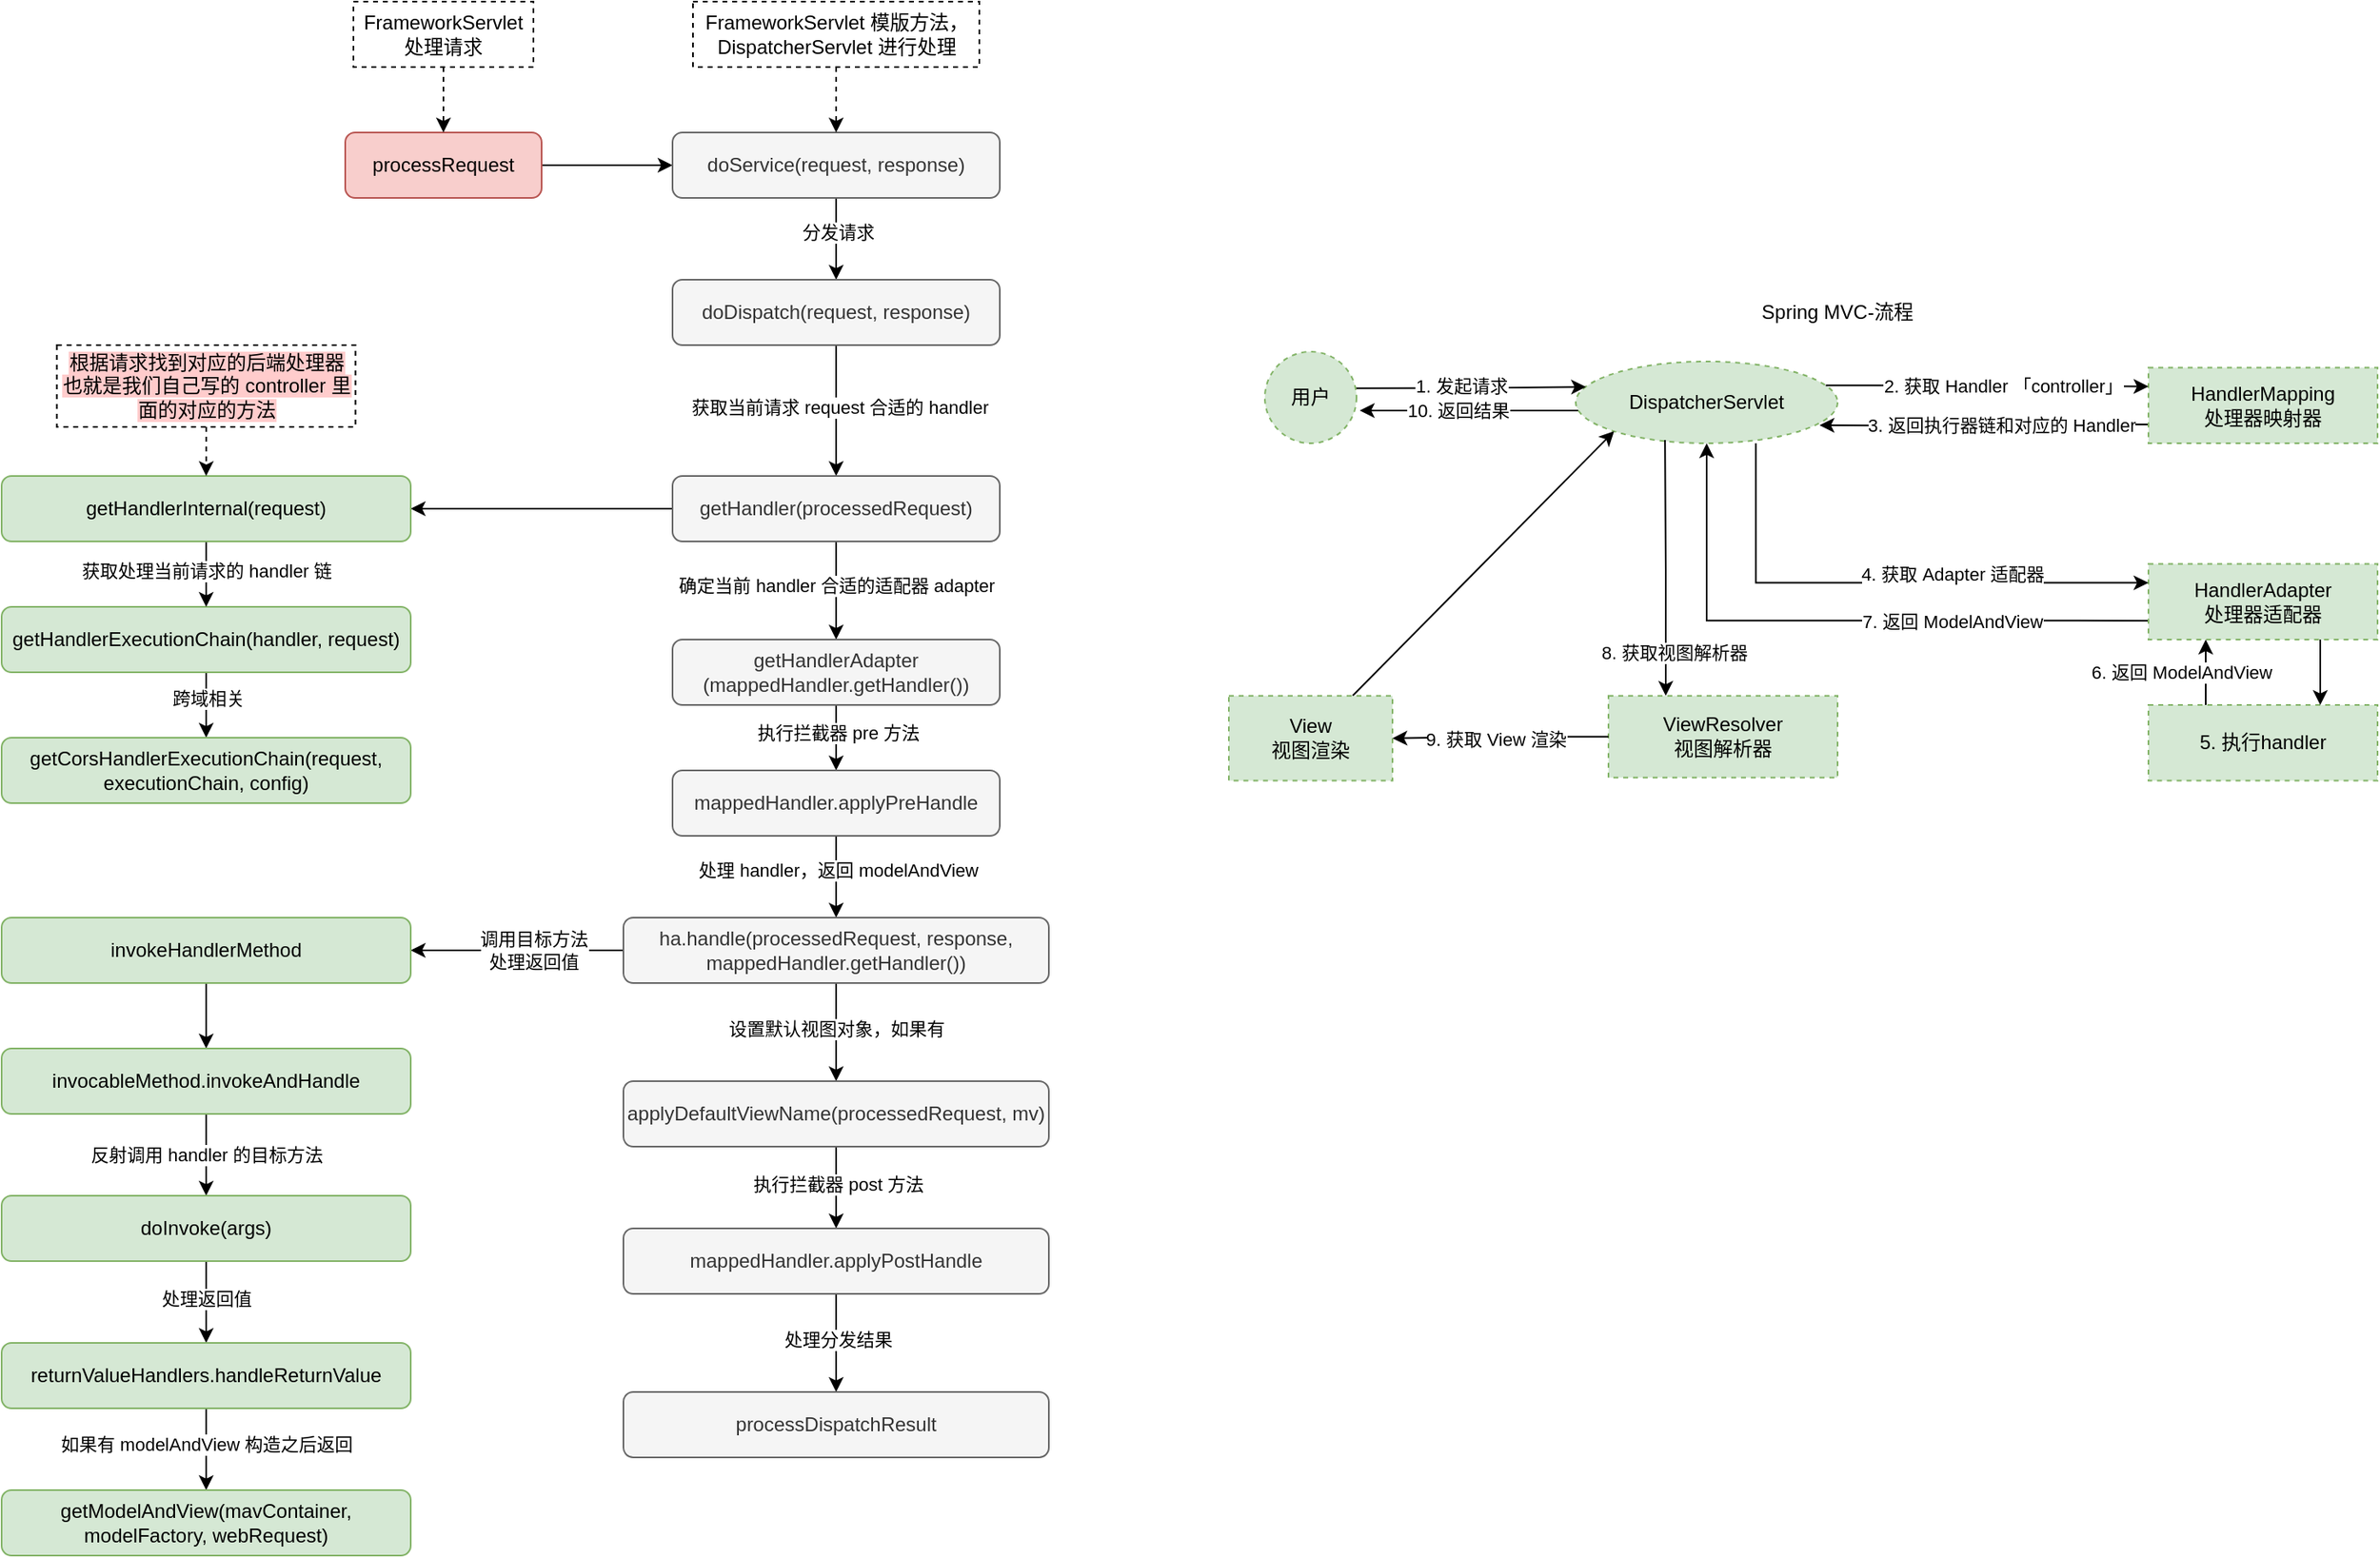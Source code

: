 <mxfile version="14.1.8" type="github">
  <diagram id="E3I8wUDPVk-HWKV04K93" name="第 1 页">
    <mxGraphModel dx="946" dy="592" grid="1" gridSize="10" guides="1" tooltips="1" connect="1" arrows="1" fold="1" page="1" pageScale="1" pageWidth="3300" pageHeight="2339" math="0" shadow="0">
      <root>
        <mxCell id="0" />
        <mxCell id="1" parent="0" />
        <mxCell id="GRRFxynxzcJDCFm0jAHo-5" value="" style="edgeStyle=orthogonalEdgeStyle;rounded=0;orthogonalLoop=1;jettySize=auto;html=1;" parent="1" source="GRRFxynxzcJDCFm0jAHo-1" target="GRRFxynxzcJDCFm0jAHo-4" edge="1">
          <mxGeometry relative="1" as="geometry" />
        </mxCell>
        <mxCell id="GRRFxynxzcJDCFm0jAHo-1" value="processRequest" style="rounded=1;whiteSpace=wrap;html=1;fillColor=#f8cecc;strokeColor=#b85450;" parent="1" vertex="1">
          <mxGeometry x="240" y="120" width="120" height="40" as="geometry" />
        </mxCell>
        <mxCell id="GRRFxynxzcJDCFm0jAHo-3" value="" style="edgeStyle=orthogonalEdgeStyle;rounded=0;orthogonalLoop=1;jettySize=auto;html=1;dashed=1;" parent="1" source="GRRFxynxzcJDCFm0jAHo-2" target="GRRFxynxzcJDCFm0jAHo-1" edge="1">
          <mxGeometry relative="1" as="geometry" />
        </mxCell>
        <mxCell id="GRRFxynxzcJDCFm0jAHo-2" value="FrameworkServlet 处理请求" style="text;html=1;fillColor=none;align=center;verticalAlign=middle;whiteSpace=wrap;rounded=0;strokeColor=#000000;dashed=1;" parent="1" vertex="1">
          <mxGeometry x="245" y="40" width="110" height="40" as="geometry" />
        </mxCell>
        <mxCell id="GRRFxynxzcJDCFm0jAHo-9" value="" style="edgeStyle=orthogonalEdgeStyle;rounded=0;orthogonalLoop=1;jettySize=auto;html=1;" parent="1" source="GRRFxynxzcJDCFm0jAHo-4" target="GRRFxynxzcJDCFm0jAHo-8" edge="1">
          <mxGeometry relative="1" as="geometry" />
        </mxCell>
        <mxCell id="GRRFxynxzcJDCFm0jAHo-10" value="分发请求" style="edgeLabel;html=1;align=center;verticalAlign=middle;resizable=0;points=[];" parent="GRRFxynxzcJDCFm0jAHo-9" vertex="1" connectable="0">
          <mxGeometry x="-0.183" y="1" relative="1" as="geometry">
            <mxPoint as="offset" />
          </mxGeometry>
        </mxCell>
        <mxCell id="GRRFxynxzcJDCFm0jAHo-4" value="doService(request, response)" style="rounded=1;whiteSpace=wrap;html=1;fillColor=#f5f5f5;strokeColor=#666666;fontColor=#333333;" parent="1" vertex="1">
          <mxGeometry x="440" y="120" width="200" height="40" as="geometry" />
        </mxCell>
        <mxCell id="GRRFxynxzcJDCFm0jAHo-7" value="" style="edgeStyle=orthogonalEdgeStyle;rounded=0;orthogonalLoop=1;jettySize=auto;html=1;dashed=1;" parent="1" source="GRRFxynxzcJDCFm0jAHo-6" target="GRRFxynxzcJDCFm0jAHo-4" edge="1">
          <mxGeometry relative="1" as="geometry" />
        </mxCell>
        <mxCell id="GRRFxynxzcJDCFm0jAHo-6" value="FrameworkServlet 模版方法，DispatcherServlet 进行处理" style="text;html=1;fillColor=none;align=center;verticalAlign=middle;whiteSpace=wrap;rounded=0;strokeColor=#000000;dashed=1;" parent="1" vertex="1">
          <mxGeometry x="452.5" y="40" width="175" height="40" as="geometry" />
        </mxCell>
        <mxCell id="GRRFxynxzcJDCFm0jAHo-12" value="" style="edgeStyle=orthogonalEdgeStyle;rounded=0;orthogonalLoop=1;jettySize=auto;html=1;" parent="1" source="GRRFxynxzcJDCFm0jAHo-8" target="GRRFxynxzcJDCFm0jAHo-11" edge="1">
          <mxGeometry relative="1" as="geometry" />
        </mxCell>
        <mxCell id="GRRFxynxzcJDCFm0jAHo-21" value="获取当前请求 request 合适的 handler" style="edgeLabel;html=1;align=center;verticalAlign=middle;resizable=0;points=[];" parent="GRRFxynxzcJDCFm0jAHo-12" vertex="1" connectable="0">
          <mxGeometry x="-0.05" y="2" relative="1" as="geometry">
            <mxPoint as="offset" />
          </mxGeometry>
        </mxCell>
        <mxCell id="GRRFxynxzcJDCFm0jAHo-8" value="doDispatch(request, response)" style="rounded=1;whiteSpace=wrap;html=1;fillColor=#f5f5f5;strokeColor=#666666;fontColor=#333333;" parent="1" vertex="1">
          <mxGeometry x="440" y="210" width="200" height="40" as="geometry" />
        </mxCell>
        <mxCell id="GRRFxynxzcJDCFm0jAHo-15" value="" style="edgeStyle=orthogonalEdgeStyle;rounded=0;orthogonalLoop=1;jettySize=auto;html=1;" parent="1" source="GRRFxynxzcJDCFm0jAHo-11" target="GRRFxynxzcJDCFm0jAHo-29" edge="1">
          <mxGeometry relative="1" as="geometry" />
        </mxCell>
        <mxCell id="GRRFxynxzcJDCFm0jAHo-24" value="" style="edgeStyle=orthogonalEdgeStyle;rounded=0;orthogonalLoop=1;jettySize=auto;html=1;" parent="1" source="GRRFxynxzcJDCFm0jAHo-11" target="GRRFxynxzcJDCFm0jAHo-23" edge="1">
          <mxGeometry relative="1" as="geometry" />
        </mxCell>
        <mxCell id="GRRFxynxzcJDCFm0jAHo-25" value="确定当前 handler 合适的适配器 adapter" style="edgeLabel;html=1;align=center;verticalAlign=middle;resizable=0;points=[];" parent="GRRFxynxzcJDCFm0jAHo-24" vertex="1" connectable="0">
          <mxGeometry x="-0.1" relative="1" as="geometry">
            <mxPoint as="offset" />
          </mxGeometry>
        </mxCell>
        <mxCell id="GRRFxynxzcJDCFm0jAHo-11" value="getHandler(processedRequest)" style="rounded=1;whiteSpace=wrap;html=1;fillColor=#f5f5f5;strokeColor=#666666;fontColor=#333333;" parent="1" vertex="1">
          <mxGeometry x="440" y="330" width="200" height="40" as="geometry" />
        </mxCell>
        <mxCell id="GRRFxynxzcJDCFm0jAHo-17" value="" style="edgeStyle=orthogonalEdgeStyle;rounded=0;orthogonalLoop=1;jettySize=auto;html=1;" parent="1" source="GRRFxynxzcJDCFm0jAHo-14" target="GRRFxynxzcJDCFm0jAHo-16" edge="1">
          <mxGeometry relative="1" as="geometry" />
        </mxCell>
        <mxCell id="GRRFxynxzcJDCFm0jAHo-22" value="跨域相关" style="edgeLabel;html=1;align=center;verticalAlign=middle;resizable=0;points=[];" parent="GRRFxynxzcJDCFm0jAHo-17" vertex="1" connectable="0">
          <mxGeometry x="-0.2" y="1" relative="1" as="geometry">
            <mxPoint as="offset" />
          </mxGeometry>
        </mxCell>
        <mxCell id="GRRFxynxzcJDCFm0jAHo-14" value="getHandlerExecutionChain(handler, request)" style="rounded=1;whiteSpace=wrap;html=1;fillColor=#d5e8d4;strokeColor=#82b366;" parent="1" vertex="1">
          <mxGeometry x="30" y="410" width="250" height="40" as="geometry" />
        </mxCell>
        <mxCell id="GRRFxynxzcJDCFm0jAHo-16" value="getCorsHandlerExecutionChain(request, executionChain, config)" style="rounded=1;whiteSpace=wrap;html=1;fillColor=#d5e8d4;strokeColor=#82b366;" parent="1" vertex="1">
          <mxGeometry x="30" y="490" width="250" height="40" as="geometry" />
        </mxCell>
        <mxCell id="GRRFxynxzcJDCFm0jAHo-27" value="" style="edgeStyle=orthogonalEdgeStyle;rounded=0;orthogonalLoop=1;jettySize=auto;html=1;exitX=0.5;exitY=1;exitDx=0;exitDy=0;" parent="1" source="GRRFxynxzcJDCFm0jAHo-36" target="GRRFxynxzcJDCFm0jAHo-26" edge="1">
          <mxGeometry relative="1" as="geometry">
            <mxPoint x="540" y="560" as="sourcePoint" />
          </mxGeometry>
        </mxCell>
        <mxCell id="GRRFxynxzcJDCFm0jAHo-28" value="处理 handler，返回 modelAndView" style="edgeLabel;html=1;align=center;verticalAlign=middle;resizable=0;points=[];" parent="GRRFxynxzcJDCFm0jAHo-27" vertex="1" connectable="0">
          <mxGeometry x="-0.175" y="1" relative="1" as="geometry">
            <mxPoint as="offset" />
          </mxGeometry>
        </mxCell>
        <mxCell id="GRRFxynxzcJDCFm0jAHo-37" value="" style="edgeStyle=orthogonalEdgeStyle;rounded=0;orthogonalLoop=1;jettySize=auto;html=1;" parent="1" source="GRRFxynxzcJDCFm0jAHo-23" target="GRRFxynxzcJDCFm0jAHo-36" edge="1">
          <mxGeometry relative="1" as="geometry" />
        </mxCell>
        <mxCell id="GRRFxynxzcJDCFm0jAHo-38" value="执行拦截器 pre 方法" style="edgeLabel;html=1;align=center;verticalAlign=middle;resizable=0;points=[];" parent="GRRFxynxzcJDCFm0jAHo-37" vertex="1" connectable="0">
          <mxGeometry x="-0.142" y="1" relative="1" as="geometry">
            <mxPoint as="offset" />
          </mxGeometry>
        </mxCell>
        <mxCell id="GRRFxynxzcJDCFm0jAHo-23" value="getHandlerAdapter&lt;br&gt;(mappedHandler.getHandler())" style="rounded=1;whiteSpace=wrap;html=1;fillColor=#f5f5f5;strokeColor=#666666;fontColor=#333333;" parent="1" vertex="1">
          <mxGeometry x="440" y="430" width="200" height="40" as="geometry" />
        </mxCell>
        <mxCell id="GRRFxynxzcJDCFm0jAHo-40" style="edgeStyle=orthogonalEdgeStyle;rounded=0;orthogonalLoop=1;jettySize=auto;html=1;entryX=1;entryY=0.5;entryDx=0;entryDy=0;" parent="1" source="GRRFxynxzcJDCFm0jAHo-26" target="GRRFxynxzcJDCFm0jAHo-39" edge="1">
          <mxGeometry relative="1" as="geometry" />
        </mxCell>
        <mxCell id="GRRFxynxzcJDCFm0jAHo-47" value="调用目标方法&lt;br&gt;处理返回值" style="edgeLabel;html=1;align=center;verticalAlign=middle;resizable=0;points=[];" parent="GRRFxynxzcJDCFm0jAHo-40" vertex="1" connectable="0">
          <mxGeometry x="0.169" relative="1" as="geometry">
            <mxPoint x="21" as="offset" />
          </mxGeometry>
        </mxCell>
        <mxCell id="GRRFxynxzcJDCFm0jAHo-53" value="" style="edgeStyle=orthogonalEdgeStyle;rounded=0;orthogonalLoop=1;jettySize=auto;html=1;" parent="1" source="GRRFxynxzcJDCFm0jAHo-26" target="GRRFxynxzcJDCFm0jAHo-52" edge="1">
          <mxGeometry relative="1" as="geometry" />
        </mxCell>
        <mxCell id="GRRFxynxzcJDCFm0jAHo-56" value="设置默认视图对象，如果有" style="edgeLabel;html=1;align=center;verticalAlign=middle;resizable=0;points=[];" parent="GRRFxynxzcJDCFm0jAHo-53" vertex="1" connectable="0">
          <mxGeometry x="-0.084" relative="1" as="geometry">
            <mxPoint as="offset" />
          </mxGeometry>
        </mxCell>
        <mxCell id="GRRFxynxzcJDCFm0jAHo-26" value="ha.handle(processedRequest, response, mappedHandler.getHandler())" style="rounded=1;whiteSpace=wrap;html=1;fillColor=#f5f5f5;strokeColor=#666666;fontColor=#333333;" parent="1" vertex="1">
          <mxGeometry x="410" y="600" width="260" height="40" as="geometry" />
        </mxCell>
        <mxCell id="GRRFxynxzcJDCFm0jAHo-30" value="" style="edgeStyle=orthogonalEdgeStyle;rounded=0;orthogonalLoop=1;jettySize=auto;html=1;" parent="1" source="GRRFxynxzcJDCFm0jAHo-29" target="GRRFxynxzcJDCFm0jAHo-14" edge="1">
          <mxGeometry relative="1" as="geometry" />
        </mxCell>
        <mxCell id="GRRFxynxzcJDCFm0jAHo-31" value="&lt;span&gt;获取处理当前请求的 handler 链&lt;/span&gt;" style="edgeLabel;html=1;align=center;verticalAlign=middle;resizable=0;points=[];" parent="GRRFxynxzcJDCFm0jAHo-30" vertex="1" connectable="0">
          <mxGeometry x="-0.114" relative="1" as="geometry">
            <mxPoint as="offset" />
          </mxGeometry>
        </mxCell>
        <mxCell id="GRRFxynxzcJDCFm0jAHo-29" value="getHandlerInternal(request)" style="rounded=1;whiteSpace=wrap;html=1;fillColor=#d5e8d4;strokeColor=#82b366;" parent="1" vertex="1">
          <mxGeometry x="30" y="330" width="250" height="40" as="geometry" />
        </mxCell>
        <mxCell id="GRRFxynxzcJDCFm0jAHo-33" value="" style="edgeStyle=orthogonalEdgeStyle;rounded=0;orthogonalLoop=1;jettySize=auto;html=1;dashed=1;" parent="1" source="GRRFxynxzcJDCFm0jAHo-32" target="GRRFxynxzcJDCFm0jAHo-29" edge="1">
          <mxGeometry relative="1" as="geometry" />
        </mxCell>
        <mxCell id="GRRFxynxzcJDCFm0jAHo-32" value="&lt;span style=&quot;background-color: rgb(255 , 204 , 204)&quot;&gt;根据请求找到对应的后端处理器&lt;br&gt;也就是我们自己写的 controller 里面的对应的方法&lt;/span&gt;" style="text;html=1;fillColor=none;align=center;verticalAlign=middle;whiteSpace=wrap;rounded=0;strokeColor=#000000;dashed=1;" parent="1" vertex="1">
          <mxGeometry x="63.75" y="250" width="182.5" height="50" as="geometry" />
        </mxCell>
        <mxCell id="GRRFxynxzcJDCFm0jAHo-36" value="mappedHandler.applyPreHandle" style="rounded=1;whiteSpace=wrap;html=1;fillColor=#f5f5f5;strokeColor=#666666;fontColor=#333333;" parent="1" vertex="1">
          <mxGeometry x="440" y="510" width="200" height="40" as="geometry" />
        </mxCell>
        <mxCell id="GRRFxynxzcJDCFm0jAHo-42" value="" style="edgeStyle=orthogonalEdgeStyle;rounded=0;orthogonalLoop=1;jettySize=auto;html=1;" parent="1" source="GRRFxynxzcJDCFm0jAHo-39" target="GRRFxynxzcJDCFm0jAHo-41" edge="1">
          <mxGeometry relative="1" as="geometry" />
        </mxCell>
        <mxCell id="GRRFxynxzcJDCFm0jAHo-39" value="invokeHandlerMethod" style="rounded=1;whiteSpace=wrap;html=1;fillColor=#d5e8d4;strokeColor=#82b366;" parent="1" vertex="1">
          <mxGeometry x="30" y="600" width="250" height="40" as="geometry" />
        </mxCell>
        <mxCell id="GRRFxynxzcJDCFm0jAHo-44" value="反射调用 handler 的目标方法" style="edgeStyle=orthogonalEdgeStyle;rounded=0;orthogonalLoop=1;jettySize=auto;html=1;" parent="1" source="GRRFxynxzcJDCFm0jAHo-41" target="GRRFxynxzcJDCFm0jAHo-43" edge="1">
          <mxGeometry relative="1" as="geometry" />
        </mxCell>
        <mxCell id="GRRFxynxzcJDCFm0jAHo-41" value="invocableMethod.invokeAndHandle" style="rounded=1;whiteSpace=wrap;html=1;fillColor=#d5e8d4;strokeColor=#82b366;" parent="1" vertex="1">
          <mxGeometry x="30" y="680" width="250" height="40" as="geometry" />
        </mxCell>
        <mxCell id="GRRFxynxzcJDCFm0jAHo-46" value="" style="edgeStyle=orthogonalEdgeStyle;rounded=0;orthogonalLoop=1;jettySize=auto;html=1;" parent="1" source="GRRFxynxzcJDCFm0jAHo-43" target="GRRFxynxzcJDCFm0jAHo-45" edge="1">
          <mxGeometry relative="1" as="geometry" />
        </mxCell>
        <mxCell id="GRRFxynxzcJDCFm0jAHo-48" value="处理返回值" style="edgeLabel;html=1;align=center;verticalAlign=middle;resizable=0;points=[];" parent="GRRFxynxzcJDCFm0jAHo-46" vertex="1" connectable="0">
          <mxGeometry x="-0.08" relative="1" as="geometry">
            <mxPoint as="offset" />
          </mxGeometry>
        </mxCell>
        <mxCell id="GRRFxynxzcJDCFm0jAHo-43" value="doInvoke(args)" style="rounded=1;whiteSpace=wrap;html=1;fillColor=#d5e8d4;strokeColor=#82b366;" parent="1" vertex="1">
          <mxGeometry x="30" y="770" width="250" height="40" as="geometry" />
        </mxCell>
        <mxCell id="GRRFxynxzcJDCFm0jAHo-50" value="" style="edgeStyle=orthogonalEdgeStyle;rounded=0;orthogonalLoop=1;jettySize=auto;html=1;" parent="1" source="GRRFxynxzcJDCFm0jAHo-45" target="GRRFxynxzcJDCFm0jAHo-49" edge="1">
          <mxGeometry relative="1" as="geometry" />
        </mxCell>
        <mxCell id="GRRFxynxzcJDCFm0jAHo-51" value="如果有 modelAndView 构造之后返回" style="edgeLabel;html=1;align=center;verticalAlign=middle;resizable=0;points=[];" parent="GRRFxynxzcJDCFm0jAHo-50" vertex="1" connectable="0">
          <mxGeometry x="-0.147" relative="1" as="geometry">
            <mxPoint as="offset" />
          </mxGeometry>
        </mxCell>
        <mxCell id="GRRFxynxzcJDCFm0jAHo-45" value="returnValueHandlers.handleReturnValue" style="rounded=1;whiteSpace=wrap;html=1;fillColor=#d5e8d4;strokeColor=#82b366;" parent="1" vertex="1">
          <mxGeometry x="30" y="860" width="250" height="40" as="geometry" />
        </mxCell>
        <mxCell id="GRRFxynxzcJDCFm0jAHo-49" value="getModelAndView(mavContainer, modelFactory, webRequest)" style="rounded=1;whiteSpace=wrap;html=1;fillColor=#d5e8d4;strokeColor=#82b366;" parent="1" vertex="1">
          <mxGeometry x="30" y="950" width="250" height="40" as="geometry" />
        </mxCell>
        <mxCell id="GRRFxynxzcJDCFm0jAHo-55" value="" style="edgeStyle=orthogonalEdgeStyle;rounded=0;orthogonalLoop=1;jettySize=auto;html=1;" parent="1" source="GRRFxynxzcJDCFm0jAHo-52" target="GRRFxynxzcJDCFm0jAHo-54" edge="1">
          <mxGeometry relative="1" as="geometry" />
        </mxCell>
        <mxCell id="GRRFxynxzcJDCFm0jAHo-57" value="执行拦截器 post 方法" style="edgeLabel;html=1;align=center;verticalAlign=middle;resizable=0;points=[];" parent="GRRFxynxzcJDCFm0jAHo-55" vertex="1" connectable="0">
          <mxGeometry x="-0.089" y="1" relative="1" as="geometry">
            <mxPoint as="offset" />
          </mxGeometry>
        </mxCell>
        <mxCell id="GRRFxynxzcJDCFm0jAHo-52" value="applyDefaultViewName(processedRequest, mv)" style="rounded=1;whiteSpace=wrap;html=1;fillColor=#f5f5f5;strokeColor=#666666;fontColor=#333333;" parent="1" vertex="1">
          <mxGeometry x="410" y="700" width="260" height="40" as="geometry" />
        </mxCell>
        <mxCell id="GRRFxynxzcJDCFm0jAHo-59" value="" style="edgeStyle=orthogonalEdgeStyle;rounded=0;orthogonalLoop=1;jettySize=auto;html=1;" parent="1" source="GRRFxynxzcJDCFm0jAHo-54" target="GRRFxynxzcJDCFm0jAHo-58" edge="1">
          <mxGeometry relative="1" as="geometry" />
        </mxCell>
        <mxCell id="GRRFxynxzcJDCFm0jAHo-60" value="处理分发结果" style="edgeLabel;html=1;align=center;verticalAlign=middle;resizable=0;points=[];" parent="GRRFxynxzcJDCFm0jAHo-59" vertex="1" connectable="0">
          <mxGeometry x="-0.067" y="1" relative="1" as="geometry">
            <mxPoint as="offset" />
          </mxGeometry>
        </mxCell>
        <mxCell id="GRRFxynxzcJDCFm0jAHo-54" value="mappedHandler.applyPostHandle" style="rounded=1;whiteSpace=wrap;html=1;fillColor=#f5f5f5;strokeColor=#666666;fontColor=#333333;" parent="1" vertex="1">
          <mxGeometry x="410" y="790" width="260" height="40" as="geometry" />
        </mxCell>
        <mxCell id="GRRFxynxzcJDCFm0jAHo-58" value="processDispatchResult" style="rounded=1;whiteSpace=wrap;html=1;fillColor=#f5f5f5;strokeColor=#666666;fontColor=#333333;" parent="1" vertex="1">
          <mxGeometry x="410" y="890" width="260" height="40" as="geometry" />
        </mxCell>
        <mxCell id="GRRFxynxzcJDCFm0jAHo-94" value="" style="group" parent="1" vertex="1" connectable="0">
          <mxGeometry x="780" y="220" width="702" height="296.25" as="geometry" />
        </mxCell>
        <mxCell id="cMauGI_zrYXuJBv7xP2k-1" style="edgeStyle=none;rounded=0;orthogonalLoop=1;jettySize=auto;html=1;" edge="1" parent="GRRFxynxzcJDCFm0jAHo-94">
          <mxGeometry relative="1" as="geometry">
            <mxPoint x="220" y="70" as="sourcePoint" />
            <mxPoint x="80" y="70" as="targetPoint" />
          </mxGeometry>
        </mxCell>
        <mxCell id="cMauGI_zrYXuJBv7xP2k-2" value="10. 返回结果" style="edgeLabel;html=1;align=center;verticalAlign=middle;resizable=0;points=[];" vertex="1" connectable="0" parent="cMauGI_zrYXuJBv7xP2k-1">
          <mxGeometry x="0.429" relative="1" as="geometry">
            <mxPoint x="20" as="offset" />
          </mxGeometry>
        </mxCell>
        <mxCell id="GRRFxynxzcJDCFm0jAHo-61" value="DispatcherServlet" style="ellipse;whiteSpace=wrap;html=1;dashed=1;strokeColor=#82b366;fillColor=#d5e8d4;" parent="GRRFxynxzcJDCFm0jAHo-94" vertex="1">
          <mxGeometry x="212" y="40" width="160" height="50" as="geometry" />
        </mxCell>
        <mxCell id="GRRFxynxzcJDCFm0jAHo-68" style="edgeStyle=orthogonalEdgeStyle;rounded=0;orthogonalLoop=1;jettySize=auto;html=1;exitX=0;exitY=0.75;exitDx=0;exitDy=0;" parent="GRRFxynxzcJDCFm0jAHo-94" source="GRRFxynxzcJDCFm0jAHo-62" edge="1">
          <mxGeometry y="34" as="geometry">
            <mxPoint x="361" y="79" as="targetPoint" />
          </mxGeometry>
        </mxCell>
        <mxCell id="GRRFxynxzcJDCFm0jAHo-69" value="3. 返回执行器链和对应的 Handler" style="edgeLabel;html=1;align=center;verticalAlign=middle;resizable=0;points=[];" parent="GRRFxynxzcJDCFm0jAHo-68" vertex="1" connectable="0">
          <mxGeometry x="0.449" y="-1" relative="1" as="geometry">
            <mxPoint x="55.25" as="offset" />
          </mxGeometry>
        </mxCell>
        <mxCell id="GRRFxynxzcJDCFm0jAHo-62" value="HandlerMapping&lt;br&gt;处理器映射器" style="whiteSpace=wrap;html=1;dashed=1;strokeColor=#82b366;fillColor=#d5e8d4;" parent="GRRFxynxzcJDCFm0jAHo-94" vertex="1">
          <mxGeometry x="562" y="43.75" width="140" height="46.25" as="geometry" />
        </mxCell>
        <mxCell id="GRRFxynxzcJDCFm0jAHo-63" value="" style="edgeStyle=orthogonalEdgeStyle;rounded=0;orthogonalLoop=1;jettySize=auto;html=1;entryX=0;entryY=0.25;entryDx=0;entryDy=0;exitX=0.955;exitY=0.293;exitDx=0;exitDy=0;exitPerimeter=0;" parent="GRRFxynxzcJDCFm0jAHo-94" source="GRRFxynxzcJDCFm0jAHo-61" target="GRRFxynxzcJDCFm0jAHo-62" edge="1">
          <mxGeometry y="34" as="geometry" />
        </mxCell>
        <mxCell id="GRRFxynxzcJDCFm0jAHo-64" value="2. 获取 Handler 「controller」" style="edgeLabel;html=1;align=center;verticalAlign=middle;resizable=0;points=[];" parent="GRRFxynxzcJDCFm0jAHo-63" vertex="1" connectable="0">
          <mxGeometry x="-0.195" relative="1" as="geometry">
            <mxPoint x="28.03" as="offset" />
          </mxGeometry>
        </mxCell>
        <mxCell id="GRRFxynxzcJDCFm0jAHo-66" style="edgeStyle=orthogonalEdgeStyle;rounded=0;orthogonalLoop=1;jettySize=auto;html=1;entryX=0.039;entryY=0.31;entryDx=0;entryDy=0;entryPerimeter=0;exitX=0.973;exitY=0.399;exitDx=0;exitDy=0;exitPerimeter=0;" parent="GRRFxynxzcJDCFm0jAHo-94" source="GRRFxynxzcJDCFm0jAHo-65" target="GRRFxynxzcJDCFm0jAHo-61" edge="1">
          <mxGeometry y="34" as="geometry" />
        </mxCell>
        <mxCell id="GRRFxynxzcJDCFm0jAHo-67" value="1. 发起请求" style="edgeLabel;html=1;align=center;verticalAlign=middle;resizable=0;points=[];" parent="GRRFxynxzcJDCFm0jAHo-66" vertex="1" connectable="0">
          <mxGeometry x="-0.404" y="2" relative="1" as="geometry">
            <mxPoint x="23.01" as="offset" />
          </mxGeometry>
        </mxCell>
        <mxCell id="GRRFxynxzcJDCFm0jAHo-65" value="用户" style="ellipse;whiteSpace=wrap;html=1;aspect=fixed;dashed=1;strokeColor=#82b366;fillColor=#d5e8d4;" parent="GRRFxynxzcJDCFm0jAHo-94" vertex="1">
          <mxGeometry x="22" y="34" width="56" height="56" as="geometry" />
        </mxCell>
        <mxCell id="GRRFxynxzcJDCFm0jAHo-79" style="edgeStyle=orthogonalEdgeStyle;rounded=0;orthogonalLoop=1;jettySize=auto;html=1;exitX=0;exitY=0.75;exitDx=0;exitDy=0;entryX=0.5;entryY=1;entryDx=0;entryDy=0;" parent="GRRFxynxzcJDCFm0jAHo-94" source="GRRFxynxzcJDCFm0jAHo-70" target="GRRFxynxzcJDCFm0jAHo-61" edge="1">
          <mxGeometry y="34" as="geometry" />
        </mxCell>
        <mxCell id="GRRFxynxzcJDCFm0jAHo-80" value="7.&amp;nbsp;返回 ModelAndView" style="edgeLabel;html=1;align=center;verticalAlign=middle;resizable=0;points=[];" parent="GRRFxynxzcJDCFm0jAHo-79" vertex="1" connectable="0">
          <mxGeometry x="0.104" relative="1" as="geometry">
            <mxPoint x="89.17" as="offset" />
          </mxGeometry>
        </mxCell>
        <mxCell id="GRRFxynxzcJDCFm0jAHo-70" value="HandlerAdapter&lt;br&gt;处理器适配器" style="whiteSpace=wrap;html=1;dashed=1;strokeColor=#82b366;fillColor=#d5e8d4;" parent="GRRFxynxzcJDCFm0jAHo-94" vertex="1">
          <mxGeometry x="562" y="163.75" width="140" height="46.25" as="geometry" />
        </mxCell>
        <mxCell id="GRRFxynxzcJDCFm0jAHo-71" style="edgeStyle=orthogonalEdgeStyle;rounded=0;orthogonalLoop=1;jettySize=auto;html=1;entryX=0;entryY=0.25;entryDx=0;entryDy=0;exitX=0.688;exitY=1;exitDx=0;exitDy=0;exitPerimeter=0;" parent="GRRFxynxzcJDCFm0jAHo-94" source="GRRFxynxzcJDCFm0jAHo-61" target="GRRFxynxzcJDCFm0jAHo-70" edge="1">
          <mxGeometry y="34" as="geometry" />
        </mxCell>
        <mxCell id="GRRFxynxzcJDCFm0jAHo-72" value="4. 获取 Adapter 适配器" style="edgeLabel;html=1;align=center;verticalAlign=middle;resizable=0;points=[];" parent="GRRFxynxzcJDCFm0jAHo-71" vertex="1" connectable="0">
          <mxGeometry x="-0.11" y="-1" relative="1" as="geometry">
            <mxPoint x="60.25" y="-6.33" as="offset" />
          </mxGeometry>
        </mxCell>
        <mxCell id="GRRFxynxzcJDCFm0jAHo-76" style="edgeStyle=orthogonalEdgeStyle;rounded=0;orthogonalLoop=1;jettySize=auto;html=1;entryX=0.25;entryY=1;entryDx=0;entryDy=0;exitX=0.25;exitY=0;exitDx=0;exitDy=0;" parent="GRRFxynxzcJDCFm0jAHo-94" source="GRRFxynxzcJDCFm0jAHo-73" target="GRRFxynxzcJDCFm0jAHo-70" edge="1">
          <mxGeometry y="34" as="geometry" />
        </mxCell>
        <mxCell id="GRRFxynxzcJDCFm0jAHo-78" value="6. 返回 ModelAndView" style="edgeLabel;html=1;align=center;verticalAlign=middle;resizable=0;points=[];" parent="GRRFxynxzcJDCFm0jAHo-76" vertex="1" connectable="0">
          <mxGeometry x="-0.108" relative="1" as="geometry">
            <mxPoint x="-15" y="-2.5" as="offset" />
          </mxGeometry>
        </mxCell>
        <mxCell id="GRRFxynxzcJDCFm0jAHo-73" value="5. 执行handler" style="whiteSpace=wrap;html=1;dashed=1;strokeColor=#82b366;fillColor=#d5e8d4;" parent="GRRFxynxzcJDCFm0jAHo-94" vertex="1">
          <mxGeometry x="562" y="250" width="140" height="46.25" as="geometry" />
        </mxCell>
        <mxCell id="GRRFxynxzcJDCFm0jAHo-74" style="edgeStyle=orthogonalEdgeStyle;rounded=0;orthogonalLoop=1;jettySize=auto;html=1;entryX=0.75;entryY=0;entryDx=0;entryDy=0;exitX=0.75;exitY=1;exitDx=0;exitDy=0;" parent="GRRFxynxzcJDCFm0jAHo-94" source="GRRFxynxzcJDCFm0jAHo-70" target="GRRFxynxzcJDCFm0jAHo-73" edge="1">
          <mxGeometry y="34" as="geometry" />
        </mxCell>
        <mxCell id="GRRFxynxzcJDCFm0jAHo-83" style="edgeStyle=orthogonalEdgeStyle;rounded=0;orthogonalLoop=1;jettySize=auto;html=1;startArrow=classic;startFill=1;endArrow=none;endFill=0;entryX=0.341;entryY=0.96;entryDx=0;entryDy=0;entryPerimeter=0;exitX=0.25;exitY=0;exitDx=0;exitDy=0;" parent="GRRFxynxzcJDCFm0jAHo-94" source="GRRFxynxzcJDCFm0jAHo-81" target="GRRFxynxzcJDCFm0jAHo-61" edge="1">
          <mxGeometry y="34" as="geometry">
            <mxPoint x="252" y="246" as="sourcePoint" />
            <mxPoint x="267" y="90" as="targetPoint" />
          </mxGeometry>
        </mxCell>
        <mxCell id="GRRFxynxzcJDCFm0jAHo-84" value="8. 获取视图解析器" style="edgeLabel;html=1;align=center;verticalAlign=middle;resizable=0;points=[];" parent="GRRFxynxzcJDCFm0jAHo-83" vertex="1" connectable="0">
          <mxGeometry x="-0.601" y="-2" relative="1" as="geometry">
            <mxPoint x="3" y="4.38" as="offset" />
          </mxGeometry>
        </mxCell>
        <mxCell id="GRRFxynxzcJDCFm0jAHo-81" value="ViewResolver&lt;br&gt;视图解析器" style="whiteSpace=wrap;html=1;dashed=1;strokeColor=#82b366;fillColor=#d5e8d4;" parent="GRRFxynxzcJDCFm0jAHo-94" vertex="1">
          <mxGeometry x="232" y="244.37" width="140" height="50" as="geometry" />
        </mxCell>
        <mxCell id="GRRFxynxzcJDCFm0jAHo-90" style="rounded=0;orthogonalLoop=1;jettySize=auto;html=1;startArrow=none;startFill=0;endArrow=classic;endFill=1;entryX=0;entryY=1;entryDx=0;entryDy=0;" parent="GRRFxynxzcJDCFm0jAHo-94" source="GRRFxynxzcJDCFm0jAHo-87" target="GRRFxynxzcJDCFm0jAHo-61" edge="1">
          <mxGeometry y="34" as="geometry" />
        </mxCell>
        <mxCell id="GRRFxynxzcJDCFm0jAHo-87" value="View&lt;br&gt;视图渲染" style="whiteSpace=wrap;html=1;dashed=1;strokeColor=#82b366;fillColor=#d5e8d4;" parent="GRRFxynxzcJDCFm0jAHo-94" vertex="1">
          <mxGeometry y="244.37" width="100" height="51.88" as="geometry" />
        </mxCell>
        <mxCell id="GRRFxynxzcJDCFm0jAHo-88" value="" style="edgeStyle=orthogonalEdgeStyle;rounded=0;orthogonalLoop=1;jettySize=auto;html=1;startArrow=none;startFill=0;endArrow=classic;endFill=1;" parent="GRRFxynxzcJDCFm0jAHo-94" source="GRRFxynxzcJDCFm0jAHo-81" target="GRRFxynxzcJDCFm0jAHo-87" edge="1">
          <mxGeometry y="34" as="geometry" />
        </mxCell>
        <mxCell id="GRRFxynxzcJDCFm0jAHo-89" value="9. 获取 View 渲染" style="edgeLabel;html=1;align=center;verticalAlign=middle;resizable=0;points=[];" parent="GRRFxynxzcJDCFm0jAHo-88" vertex="1" connectable="0">
          <mxGeometry x="0.307" y="2" relative="1" as="geometry">
            <mxPoint x="17.25" y="-2.02" as="offset" />
          </mxGeometry>
        </mxCell>
        <mxCell id="GRRFxynxzcJDCFm0jAHo-93" value="Spring MVC-流程" style="text;html=1;strokeColor=none;fillColor=none;align=center;verticalAlign=middle;whiteSpace=wrap;rounded=0;dashed=1;" parent="GRRFxynxzcJDCFm0jAHo-94" vertex="1">
          <mxGeometry x="322" width="100" height="20" as="geometry" />
        </mxCell>
      </root>
    </mxGraphModel>
  </diagram>
</mxfile>
